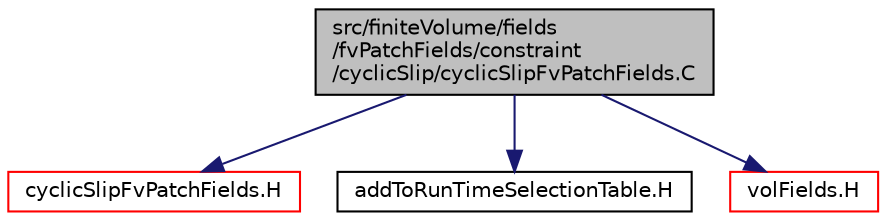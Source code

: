 digraph "src/finiteVolume/fields/fvPatchFields/constraint/cyclicSlip/cyclicSlipFvPatchFields.C"
{
  bgcolor="transparent";
  edge [fontname="Helvetica",fontsize="10",labelfontname="Helvetica",labelfontsize="10"];
  node [fontname="Helvetica",fontsize="10",shape=record];
  Node0 [label="src/finiteVolume/fields\l/fvPatchFields/constraint\l/cyclicSlip/cyclicSlipFvPatchFields.C",height=0.2,width=0.4,color="black", fillcolor="grey75", style="filled", fontcolor="black"];
  Node0 -> Node1 [color="midnightblue",fontsize="10",style="solid",fontname="Helvetica"];
  Node1 [label="cyclicSlipFvPatchFields.H",height=0.2,width=0.4,color="red",URL="$a01742.html"];
  Node0 -> Node233 [color="midnightblue",fontsize="10",style="solid",fontname="Helvetica"];
  Node233 [label="addToRunTimeSelectionTable.H",height=0.2,width=0.4,color="black",URL="$a09989.html",tooltip="Macros for easy insertion into run-time selection tables. "];
  Node0 -> Node234 [color="midnightblue",fontsize="10",style="solid",fontname="Helvetica"];
  Node234 [label="volFields.H",height=0.2,width=0.4,color="red",URL="$a02912.html"];
}
